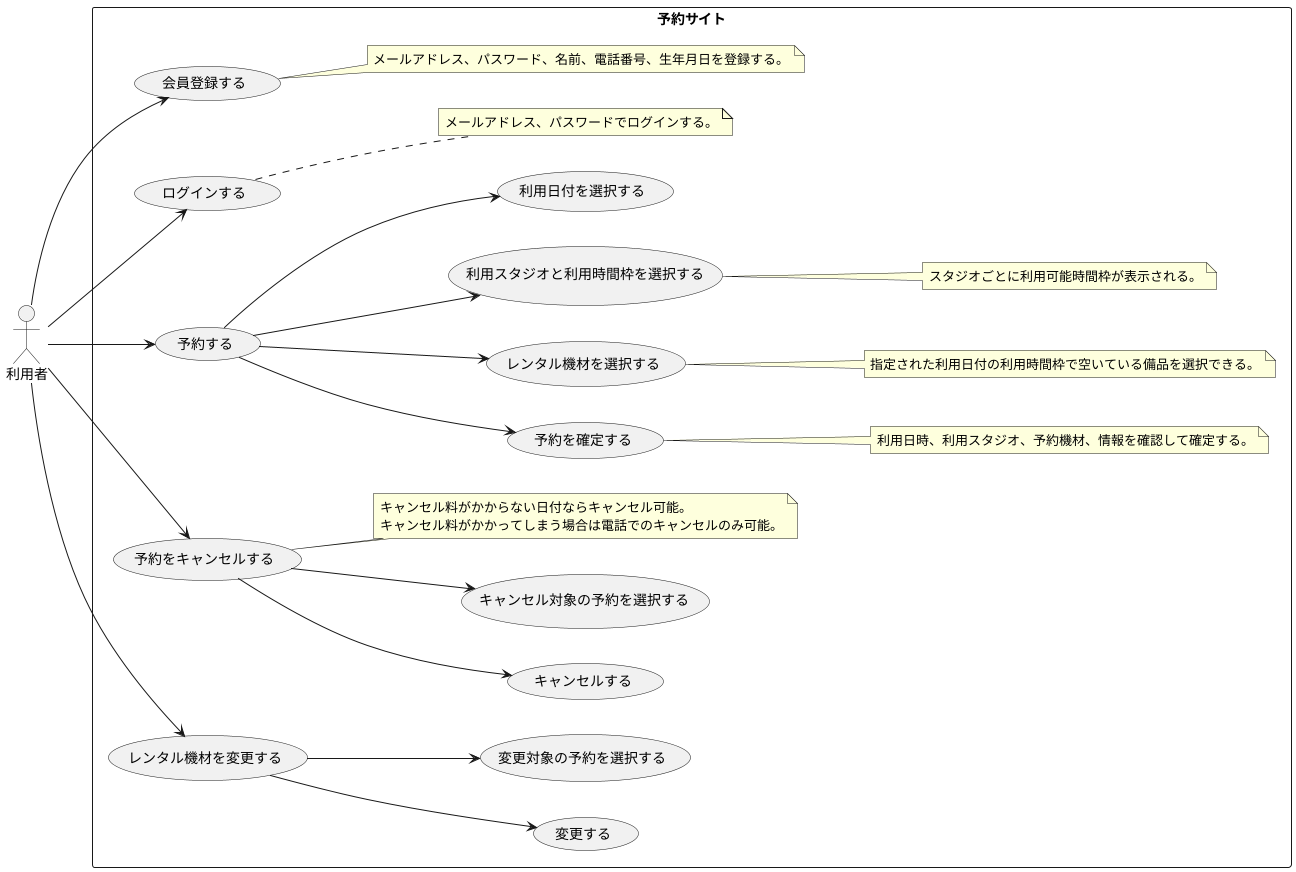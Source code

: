 @startuml Usecase

left to right direction

actor 利用者

rectangle 予約サイト {
    利用者 --> (会員登録する)
    利用者 --> (ログインする)

    利用者 --> (予約する)
    (予約する) --> (予約を確定する)
    (予約する) --> (レンタル機材を選択する)
    (予約する) --> (利用スタジオと利用時間枠を選択する)
    (予約する) --> (利用日付を選択する)

    note right of (会員登録する)
    メールアドレス、パスワード、名前、電話番号、生年月日を登録する。
    end note

    note right of (ログインする)
    メールアドレス、パスワードでログインする。
    end note

    note right of (利用スタジオと利用時間枠を選択する)
    スタジオごとに利用可能時間枠が表示される。
    end note

    note right of (レンタル機材を選択する)
    指定された利用日付の利用時間枠で空いている備品を選択できる。
    end note
    
    note right of (予約を確定する)
    利用日時、利用スタジオ、予約機材、情報を確認して確定する。
    end note

    利用者 --> (予約をキャンセルする)
    (予約をキャンセルする) --> (キャンセルする)
    (予約をキャンセルする) --> (キャンセル対象の予約を選択する)

    note right of (予約をキャンセルする)
    キャンセル料がかからない日付ならキャンセル可能。
    キャンセル料がかかってしまう場合は電話でのキャンセルのみ可能。
    end note

    利用者 --> (レンタル機材を変更する)
    (レンタル機材を変更する) --> (変更する)
    (レンタル機材を変更する) --> (変更対象の予約を選択する)
}

@enduml
